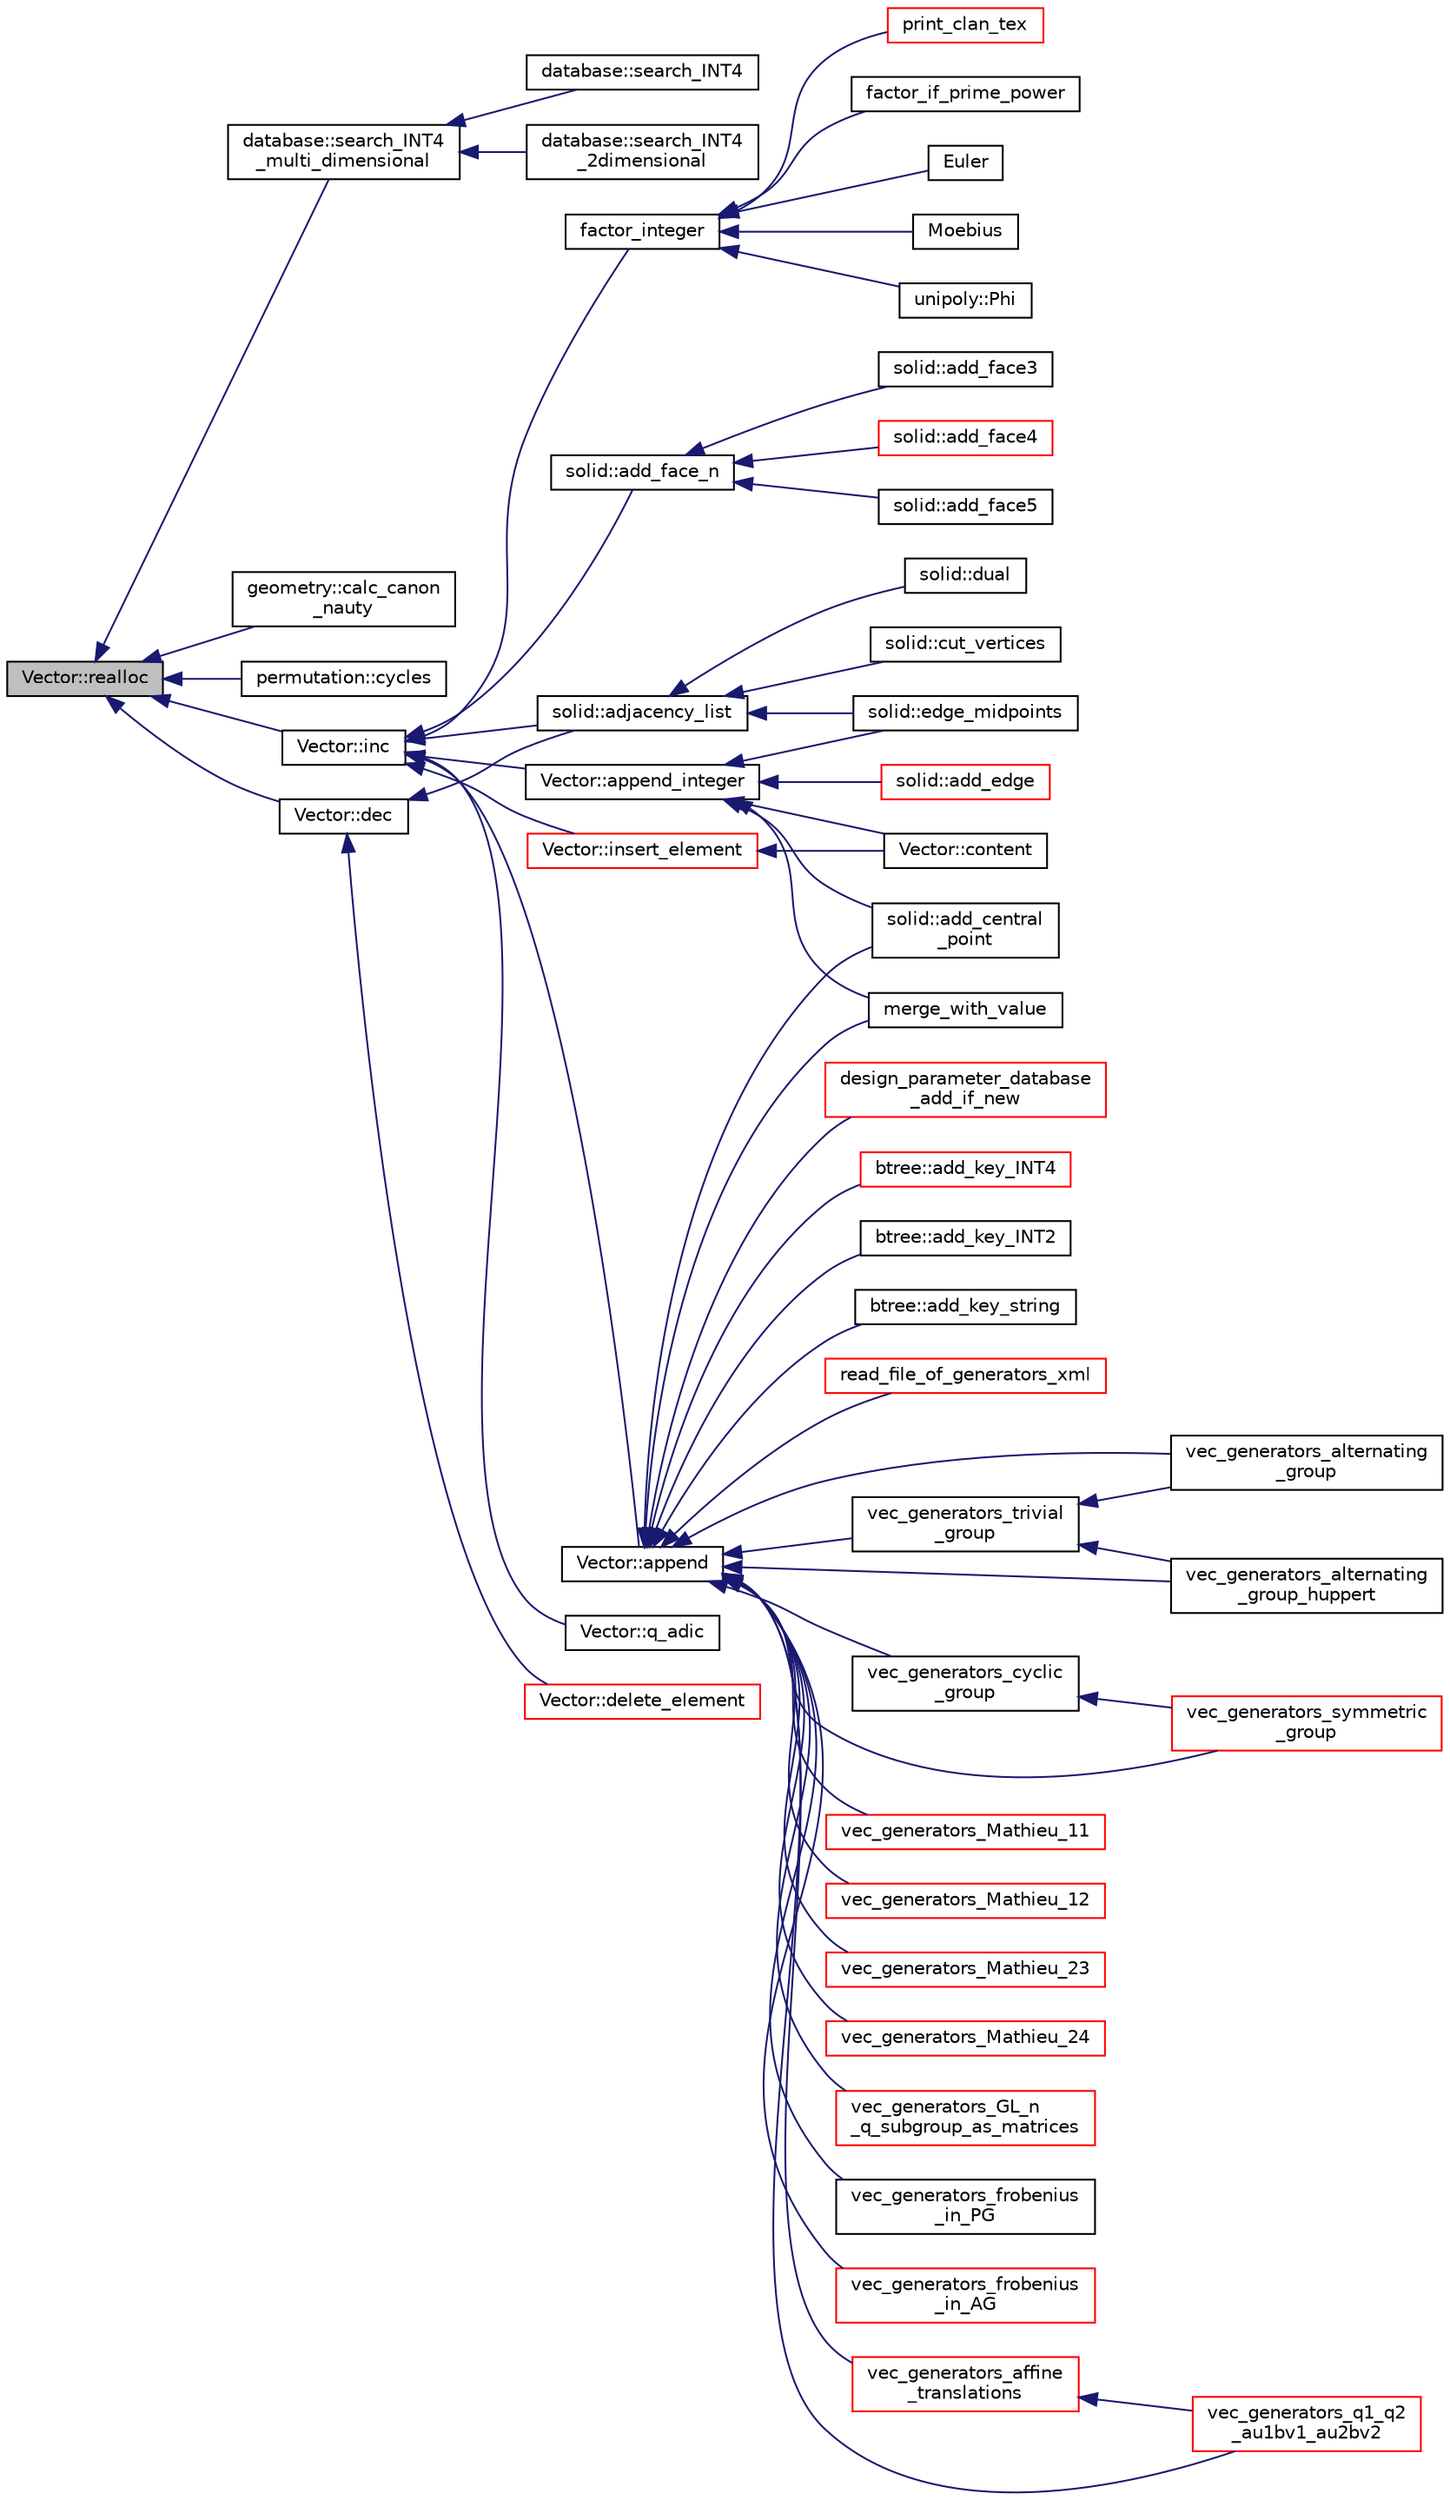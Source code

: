 digraph "Vector::realloc"
{
  edge [fontname="Helvetica",fontsize="10",labelfontname="Helvetica",labelfontsize="10"];
  node [fontname="Helvetica",fontsize="10",shape=record];
  rankdir="LR";
  Node4516 [label="Vector::realloc",height=0.2,width=0.4,color="black", fillcolor="grey75", style="filled", fontcolor="black"];
  Node4516 -> Node4517 [dir="back",color="midnightblue",fontsize="10",style="solid",fontname="Helvetica"];
  Node4517 [label="database::search_INT4\l_multi_dimensional",height=0.2,width=0.4,color="black", fillcolor="white", style="filled",URL="$db/d72/classdatabase.html#a43a31b0e56d1401185a452a6686666aa"];
  Node4517 -> Node4518 [dir="back",color="midnightblue",fontsize="10",style="solid",fontname="Helvetica"];
  Node4518 [label="database::search_INT4",height=0.2,width=0.4,color="black", fillcolor="white", style="filled",URL="$db/d72/classdatabase.html#aeda62e67888923cd968674ec2ed08007"];
  Node4517 -> Node4519 [dir="back",color="midnightblue",fontsize="10",style="solid",fontname="Helvetica"];
  Node4519 [label="database::search_INT4\l_2dimensional",height=0.2,width=0.4,color="black", fillcolor="white", style="filled",URL="$db/d72/classdatabase.html#a10e70413e55aca54a2fe1b02066e3947"];
  Node4516 -> Node4520 [dir="back",color="midnightblue",fontsize="10",style="solid",fontname="Helvetica"];
  Node4520 [label="geometry::calc_canon\l_nauty",height=0.2,width=0.4,color="black", fillcolor="white", style="filled",URL="$da/d44/classgeometry.html#ada4d0bca80d2ad69300625167320dc5d"];
  Node4516 -> Node4521 [dir="back",color="midnightblue",fontsize="10",style="solid",fontname="Helvetica"];
  Node4521 [label="permutation::cycles",height=0.2,width=0.4,color="black", fillcolor="white", style="filled",URL="$d0/d08/classpermutation.html#a88706cf2c683df70a29156f39b3e4895"];
  Node4516 -> Node4522 [dir="back",color="midnightblue",fontsize="10",style="solid",fontname="Helvetica"];
  Node4522 [label="Vector::inc",height=0.2,width=0.4,color="black", fillcolor="white", style="filled",URL="$d5/db2/class_vector.html#a5f6fe0531bc3d9829becd8503e4156a3"];
  Node4522 -> Node4523 [dir="back",color="midnightblue",fontsize="10",style="solid",fontname="Helvetica"];
  Node4523 [label="factor_integer",height=0.2,width=0.4,color="black", fillcolor="white", style="filled",URL="$d3/d72/global_8_c.html#ab7a2d5a4156f2d475fa1b257a3380ef6"];
  Node4523 -> Node4524 [dir="back",color="midnightblue",fontsize="10",style="solid",fontname="Helvetica"];
  Node4524 [label="print_clan_tex",height=0.2,width=0.4,color="red", fillcolor="white", style="filled",URL="$d9/d60/discreta_8h.html#a46caf83aa0d557a42ac3710c7f5dc665"];
  Node4523 -> Node4526 [dir="back",color="midnightblue",fontsize="10",style="solid",fontname="Helvetica"];
  Node4526 [label="factor_if_prime_power",height=0.2,width=0.4,color="black", fillcolor="white", style="filled",URL="$d3/d72/global_8_c.html#ac66689a1831f1441ba096694995b5944"];
  Node4523 -> Node4527 [dir="back",color="midnightblue",fontsize="10",style="solid",fontname="Helvetica"];
  Node4527 [label="Euler",height=0.2,width=0.4,color="black", fillcolor="white", style="filled",URL="$d3/d72/global_8_c.html#af15585e99628f28c0fe1efb1b15caf79"];
  Node4523 -> Node4528 [dir="back",color="midnightblue",fontsize="10",style="solid",fontname="Helvetica"];
  Node4528 [label="Moebius",height=0.2,width=0.4,color="black", fillcolor="white", style="filled",URL="$d3/d72/global_8_c.html#aafefa2cd6c3ce1547f5ab6c28456ca03"];
  Node4523 -> Node4529 [dir="back",color="midnightblue",fontsize="10",style="solid",fontname="Helvetica"];
  Node4529 [label="unipoly::Phi",height=0.2,width=0.4,color="black", fillcolor="white", style="filled",URL="$d1/d89/classunipoly.html#a50f2edff215daebf54b1e010d99f630d"];
  Node4522 -> Node4530 [dir="back",color="midnightblue",fontsize="10",style="solid",fontname="Helvetica"];
  Node4530 [label="solid::add_face_n",height=0.2,width=0.4,color="black", fillcolor="white", style="filled",URL="$d8/def/classsolid.html#adbadfbdd46abe10cb56f041d2408b001"];
  Node4530 -> Node4531 [dir="back",color="midnightblue",fontsize="10",style="solid",fontname="Helvetica"];
  Node4531 [label="solid::add_face3",height=0.2,width=0.4,color="black", fillcolor="white", style="filled",URL="$d8/def/classsolid.html#a6875ab7d3238826f030bae684137f789"];
  Node4530 -> Node4532 [dir="back",color="midnightblue",fontsize="10",style="solid",fontname="Helvetica"];
  Node4532 [label="solid::add_face4",height=0.2,width=0.4,color="red", fillcolor="white", style="filled",URL="$d8/def/classsolid.html#ae0c74bc52056d190e54a60c78c1858a2"];
  Node4530 -> Node4534 [dir="back",color="midnightblue",fontsize="10",style="solid",fontname="Helvetica"];
  Node4534 [label="solid::add_face5",height=0.2,width=0.4,color="black", fillcolor="white", style="filled",URL="$d8/def/classsolid.html#a56243f48f4573b2989154be1dca68713"];
  Node4522 -> Node4535 [dir="back",color="midnightblue",fontsize="10",style="solid",fontname="Helvetica"];
  Node4535 [label="solid::adjacency_list",height=0.2,width=0.4,color="black", fillcolor="white", style="filled",URL="$d8/def/classsolid.html#af0ad596c4fd4b091118dd0d6e3e3bf67"];
  Node4535 -> Node4536 [dir="back",color="midnightblue",fontsize="10",style="solid",fontname="Helvetica"];
  Node4536 [label="solid::dual",height=0.2,width=0.4,color="black", fillcolor="white", style="filled",URL="$d8/def/classsolid.html#a0147bd21fc7bfed44a10f3b5eca66757"];
  Node4535 -> Node4537 [dir="back",color="midnightblue",fontsize="10",style="solid",fontname="Helvetica"];
  Node4537 [label="solid::cut_vertices",height=0.2,width=0.4,color="black", fillcolor="white", style="filled",URL="$d8/def/classsolid.html#a286d7bb090878dfbdc2fcd0dcf4739ce"];
  Node4535 -> Node4538 [dir="back",color="midnightblue",fontsize="10",style="solid",fontname="Helvetica"];
  Node4538 [label="solid::edge_midpoints",height=0.2,width=0.4,color="black", fillcolor="white", style="filled",URL="$d8/def/classsolid.html#a00f043a4986f0eec6ed05c14d64919dc"];
  Node4522 -> Node4539 [dir="back",color="midnightblue",fontsize="10",style="solid",fontname="Helvetica"];
  Node4539 [label="Vector::append_integer",height=0.2,width=0.4,color="black", fillcolor="white", style="filled",URL="$d5/db2/class_vector.html#a8b77be10bea96a9bfa50f43726c942e5"];
  Node4539 -> Node4540 [dir="back",color="midnightblue",fontsize="10",style="solid",fontname="Helvetica"];
  Node4540 [label="solid::add_edge",height=0.2,width=0.4,color="red", fillcolor="white", style="filled",URL="$d8/def/classsolid.html#a972d36c69f629d8f78d3a7fccb5b75ba"];
  Node4539 -> Node4538 [dir="back",color="midnightblue",fontsize="10",style="solid",fontname="Helvetica"];
  Node4539 -> Node4542 [dir="back",color="midnightblue",fontsize="10",style="solid",fontname="Helvetica"];
  Node4542 [label="solid::add_central\l_point",height=0.2,width=0.4,color="black", fillcolor="white", style="filled",URL="$d8/def/classsolid.html#abec108e749250b1fbab7c8dcf98b96ae"];
  Node4539 -> Node4543 [dir="back",color="midnightblue",fontsize="10",style="solid",fontname="Helvetica"];
  Node4543 [label="Vector::content",height=0.2,width=0.4,color="black", fillcolor="white", style="filled",URL="$d5/db2/class_vector.html#acebb5a8e10eb058e50bc373c0c478b0f"];
  Node4539 -> Node4544 [dir="back",color="midnightblue",fontsize="10",style="solid",fontname="Helvetica"];
  Node4544 [label="merge_with_value",height=0.2,width=0.4,color="black", fillcolor="white", style="filled",URL="$d5/dd8/vector_8_c.html#a2471b9bb8555afd2c10f48fc09ce2a06"];
  Node4522 -> Node4545 [dir="back",color="midnightblue",fontsize="10",style="solid",fontname="Helvetica"];
  Node4545 [label="Vector::append",height=0.2,width=0.4,color="black", fillcolor="white", style="filled",URL="$d5/db2/class_vector.html#aec80be90cd2cbfe79267220113b679c4"];
  Node4545 -> Node4546 [dir="back",color="midnightblue",fontsize="10",style="solid",fontname="Helvetica"];
  Node4546 [label="design_parameter_database\l_add_if_new",height=0.2,width=0.4,color="red", fillcolor="white", style="filled",URL="$d9/d60/discreta_8h.html#afab003d450b51bb6c988b57c3451f535"];
  Node4545 -> Node4549 [dir="back",color="midnightblue",fontsize="10",style="solid",fontname="Helvetica"];
  Node4549 [label="btree::add_key_INT4",height=0.2,width=0.4,color="red", fillcolor="white", style="filled",URL="$dd/db0/classbtree.html#a4c42710e5f8cb4e3991d591fe2ae6f42"];
  Node4545 -> Node4601 [dir="back",color="midnightblue",fontsize="10",style="solid",fontname="Helvetica"];
  Node4601 [label="btree::add_key_INT2",height=0.2,width=0.4,color="black", fillcolor="white", style="filled",URL="$dd/db0/classbtree.html#a4d0d3b843c9ae081d5fc0325dbdddea7"];
  Node4545 -> Node4602 [dir="back",color="midnightblue",fontsize="10",style="solid",fontname="Helvetica"];
  Node4602 [label="btree::add_key_string",height=0.2,width=0.4,color="black", fillcolor="white", style="filled",URL="$dd/db0/classbtree.html#a291b3c61b9df78471a385b990e926d66"];
  Node4545 -> Node4603 [dir="back",color="midnightblue",fontsize="10",style="solid",fontname="Helvetica"];
  Node4603 [label="read_file_of_generators_xml",height=0.2,width=0.4,color="red", fillcolor="white", style="filled",URL="$d0/dd3/perm__group__gens_8_c.html#acc8a80f029f6dab3698452c49e06b783"];
  Node4545 -> Node4606 [dir="back",color="midnightblue",fontsize="10",style="solid",fontname="Helvetica"];
  Node4606 [label="vec_generators_trivial\l_group",height=0.2,width=0.4,color="black", fillcolor="white", style="filled",URL="$d0/dd3/perm__group__gens_8_c.html#ae405774a9bffab9b714a3da636bfde42"];
  Node4606 -> Node4607 [dir="back",color="midnightblue",fontsize="10",style="solid",fontname="Helvetica"];
  Node4607 [label="vec_generators_alternating\l_group",height=0.2,width=0.4,color="black", fillcolor="white", style="filled",URL="$d0/dd3/perm__group__gens_8_c.html#a34d3004f7ecbf30db1a05c884e130744"];
  Node4606 -> Node4608 [dir="back",color="midnightblue",fontsize="10",style="solid",fontname="Helvetica"];
  Node4608 [label="vec_generators_alternating\l_group_huppert",height=0.2,width=0.4,color="black", fillcolor="white", style="filled",URL="$d0/dd3/perm__group__gens_8_c.html#a5c62097e9ad2623b09a8dfbe9380db7d"];
  Node4545 -> Node4609 [dir="back",color="midnightblue",fontsize="10",style="solid",fontname="Helvetica"];
  Node4609 [label="vec_generators_cyclic\l_group",height=0.2,width=0.4,color="black", fillcolor="white", style="filled",URL="$d0/dd3/perm__group__gens_8_c.html#a87458d3ec3a12155abeb73c81bb3653c"];
  Node4609 -> Node4610 [dir="back",color="midnightblue",fontsize="10",style="solid",fontname="Helvetica"];
  Node4610 [label="vec_generators_symmetric\l_group",height=0.2,width=0.4,color="red", fillcolor="white", style="filled",URL="$d0/dd3/perm__group__gens_8_c.html#a8fd875094f55682c6bf65d1fb5e6e2bc"];
  Node4545 -> Node4610 [dir="back",color="midnightblue",fontsize="10",style="solid",fontname="Helvetica"];
  Node4545 -> Node4607 [dir="back",color="midnightblue",fontsize="10",style="solid",fontname="Helvetica"];
  Node4545 -> Node4608 [dir="back",color="midnightblue",fontsize="10",style="solid",fontname="Helvetica"];
  Node4545 -> Node4613 [dir="back",color="midnightblue",fontsize="10",style="solid",fontname="Helvetica"];
  Node4613 [label="vec_generators_Mathieu_11",height=0.2,width=0.4,color="red", fillcolor="white", style="filled",URL="$d0/dd3/perm__group__gens_8_c.html#a79f40f9f619ba6f8a6c32e6c1df04e52"];
  Node4545 -> Node4615 [dir="back",color="midnightblue",fontsize="10",style="solid",fontname="Helvetica"];
  Node4615 [label="vec_generators_Mathieu_12",height=0.2,width=0.4,color="red", fillcolor="white", style="filled",URL="$d0/dd3/perm__group__gens_8_c.html#a07c56b14e85701ba7f5105d7c953175b"];
  Node4545 -> Node4616 [dir="back",color="midnightblue",fontsize="10",style="solid",fontname="Helvetica"];
  Node4616 [label="vec_generators_Mathieu_23",height=0.2,width=0.4,color="red", fillcolor="white", style="filled",URL="$d0/dd3/perm__group__gens_8_c.html#a6728e2b0fff129a1db3e8d0dc8c86304"];
  Node4545 -> Node4617 [dir="back",color="midnightblue",fontsize="10",style="solid",fontname="Helvetica"];
  Node4617 [label="vec_generators_Mathieu_24",height=0.2,width=0.4,color="red", fillcolor="white", style="filled",URL="$d0/dd3/perm__group__gens_8_c.html#a2fc2258663a8a040ec6eca37c3ff1bf9"];
  Node4545 -> Node4618 [dir="back",color="midnightblue",fontsize="10",style="solid",fontname="Helvetica"];
  Node4618 [label="vec_generators_GL_n\l_q_subgroup_as_matrices",height=0.2,width=0.4,color="red", fillcolor="white", style="filled",URL="$d0/dd3/perm__group__gens_8_c.html#a67390878e31e37836b12fa5d56e72394"];
  Node4545 -> Node4625 [dir="back",color="midnightblue",fontsize="10",style="solid",fontname="Helvetica"];
  Node4625 [label="vec_generators_frobenius\l_in_PG",height=0.2,width=0.4,color="black", fillcolor="white", style="filled",URL="$d0/dd3/perm__group__gens_8_c.html#a9e10945efd7f35b31fdeb07fa51a86a7"];
  Node4545 -> Node4626 [dir="back",color="midnightblue",fontsize="10",style="solid",fontname="Helvetica"];
  Node4626 [label="vec_generators_frobenius\l_in_AG",height=0.2,width=0.4,color="red", fillcolor="white", style="filled",URL="$d0/dd3/perm__group__gens_8_c.html#aa7e25c62e5735b9785e9dfa02413cbab"];
  Node4545 -> Node4627 [dir="back",color="midnightblue",fontsize="10",style="solid",fontname="Helvetica"];
  Node4627 [label="vec_generators_affine\l_translations",height=0.2,width=0.4,color="red", fillcolor="white", style="filled",URL="$d0/dd3/perm__group__gens_8_c.html#a7823a00ce1bf9cd69d1f9543e594e0e6"];
  Node4627 -> Node4630 [dir="back",color="midnightblue",fontsize="10",style="solid",fontname="Helvetica"];
  Node4630 [label="vec_generators_q1_q2\l_au1bv1_au2bv2",height=0.2,width=0.4,color="red", fillcolor="white", style="filled",URL="$d0/dd3/perm__group__gens_8_c.html#aee37285cfb5987a4fc1f5c7580865175"];
  Node4545 -> Node4630 [dir="back",color="midnightblue",fontsize="10",style="solid",fontname="Helvetica"];
  Node4545 -> Node4542 [dir="back",color="midnightblue",fontsize="10",style="solid",fontname="Helvetica"];
  Node4545 -> Node4544 [dir="back",color="midnightblue",fontsize="10",style="solid",fontname="Helvetica"];
  Node4522 -> Node4632 [dir="back",color="midnightblue",fontsize="10",style="solid",fontname="Helvetica"];
  Node4632 [label="Vector::insert_element",height=0.2,width=0.4,color="red", fillcolor="white", style="filled",URL="$d5/db2/class_vector.html#ad9e492806e8a030fef5ce8fbad81fdd8"];
  Node4632 -> Node4543 [dir="back",color="midnightblue",fontsize="10",style="solid",fontname="Helvetica"];
  Node4522 -> Node4634 [dir="back",color="midnightblue",fontsize="10",style="solid",fontname="Helvetica"];
  Node4634 [label="Vector::q_adic",height=0.2,width=0.4,color="black", fillcolor="white", style="filled",URL="$d5/db2/class_vector.html#a58a53ccd874adbd27703e327d607eec7"];
  Node4516 -> Node4635 [dir="back",color="midnightblue",fontsize="10",style="solid",fontname="Helvetica"];
  Node4635 [label="Vector::dec",height=0.2,width=0.4,color="black", fillcolor="white", style="filled",URL="$d5/db2/class_vector.html#ac2c2f8a845000951b008bbe833be3fd4"];
  Node4635 -> Node4535 [dir="back",color="midnightblue",fontsize="10",style="solid",fontname="Helvetica"];
  Node4635 -> Node4636 [dir="back",color="midnightblue",fontsize="10",style="solid",fontname="Helvetica"];
  Node4636 [label="Vector::delete_element",height=0.2,width=0.4,color="red", fillcolor="white", style="filled",URL="$d5/db2/class_vector.html#a91dbd1d04baeec1066d397e7668953e3"];
}
